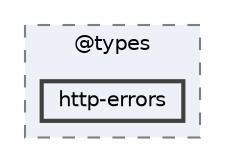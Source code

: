 digraph "pkiclassroomrescheduler/src/main/frontend/node_modules/@types/http-errors"
{
 // LATEX_PDF_SIZE
  bgcolor="transparent";
  edge [fontname=Helvetica,fontsize=10,labelfontname=Helvetica,labelfontsize=10];
  node [fontname=Helvetica,fontsize=10,shape=box,height=0.2,width=0.4];
  compound=true
  subgraph clusterdir_4e994157bc6d0b5f80f6b9b3b1e8b410 {
    graph [ bgcolor="#edf0f7", pencolor="grey50", label="@types", fontname=Helvetica,fontsize=10 style="filled,dashed", URL="dir_4e994157bc6d0b5f80f6b9b3b1e8b410.html",tooltip=""]
  dir_264ca1769651df9a39f51c6e9114135c [label="http-errors", fillcolor="#edf0f7", color="grey25", style="filled,bold", URL="dir_264ca1769651df9a39f51c6e9114135c.html",tooltip=""];
  }
}
